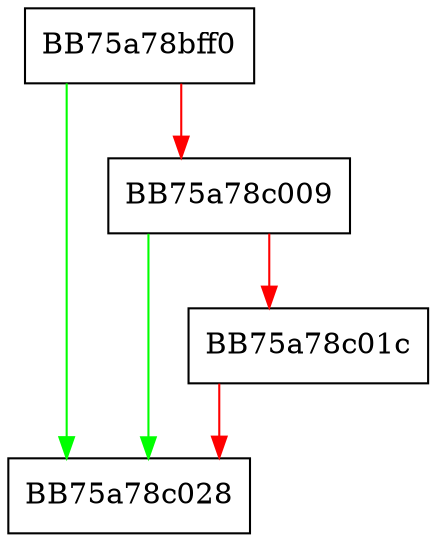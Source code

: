 digraph uninitialize_allocated_memory {
  node [shape="box"];
  graph [splines=ortho];
  BB75a78bff0 -> BB75a78c028 [color="green"];
  BB75a78bff0 -> BB75a78c009 [color="red"];
  BB75a78c009 -> BB75a78c028 [color="green"];
  BB75a78c009 -> BB75a78c01c [color="red"];
  BB75a78c01c -> BB75a78c028 [color="red"];
}